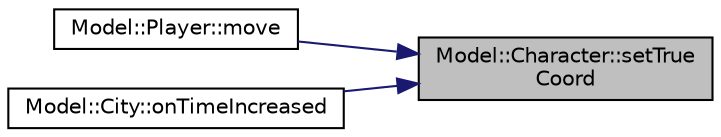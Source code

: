 digraph "Model::Character::setTrueCoord"
{
 // LATEX_PDF_SIZE
  edge [fontname="Helvetica",fontsize="10",labelfontname="Helvetica",labelfontsize="10"];
  node [fontname="Helvetica",fontsize="10",shape=record];
  rankdir="RL";
  Node1 [label="Model::Character::setTrue\lCoord",height=0.2,width=0.4,color="black", fillcolor="grey75", style="filled", fontcolor="black",tooltip="set true(in big map) location for item"];
  Node1 -> Node2 [dir="back",color="midnightblue",fontsize="10",style="solid",fontname="Helvetica"];
  Node2 [label="Model::Player::move",height=0.2,width=0.4,color="black", fillcolor="white", style="filled",URL="$class_model_1_1_player.html#adee86f3dd72de9e290248c284dcb4b12",tooltip="move to the given location"];
  Node1 -> Node3 [dir="back",color="midnightblue",fontsize="10",style="solid",fontname="Helvetica"];
  Node3 [label="Model::City::onTimeIncreased",height=0.2,width=0.4,color="black", fillcolor="white", style="filled",URL="$class_model_1_1_city.html#ac601533222fc08caf84d224e949366b9",tooltip="onTimeIncreased - move the player if he is in the bus and pokemon ball"];
}
